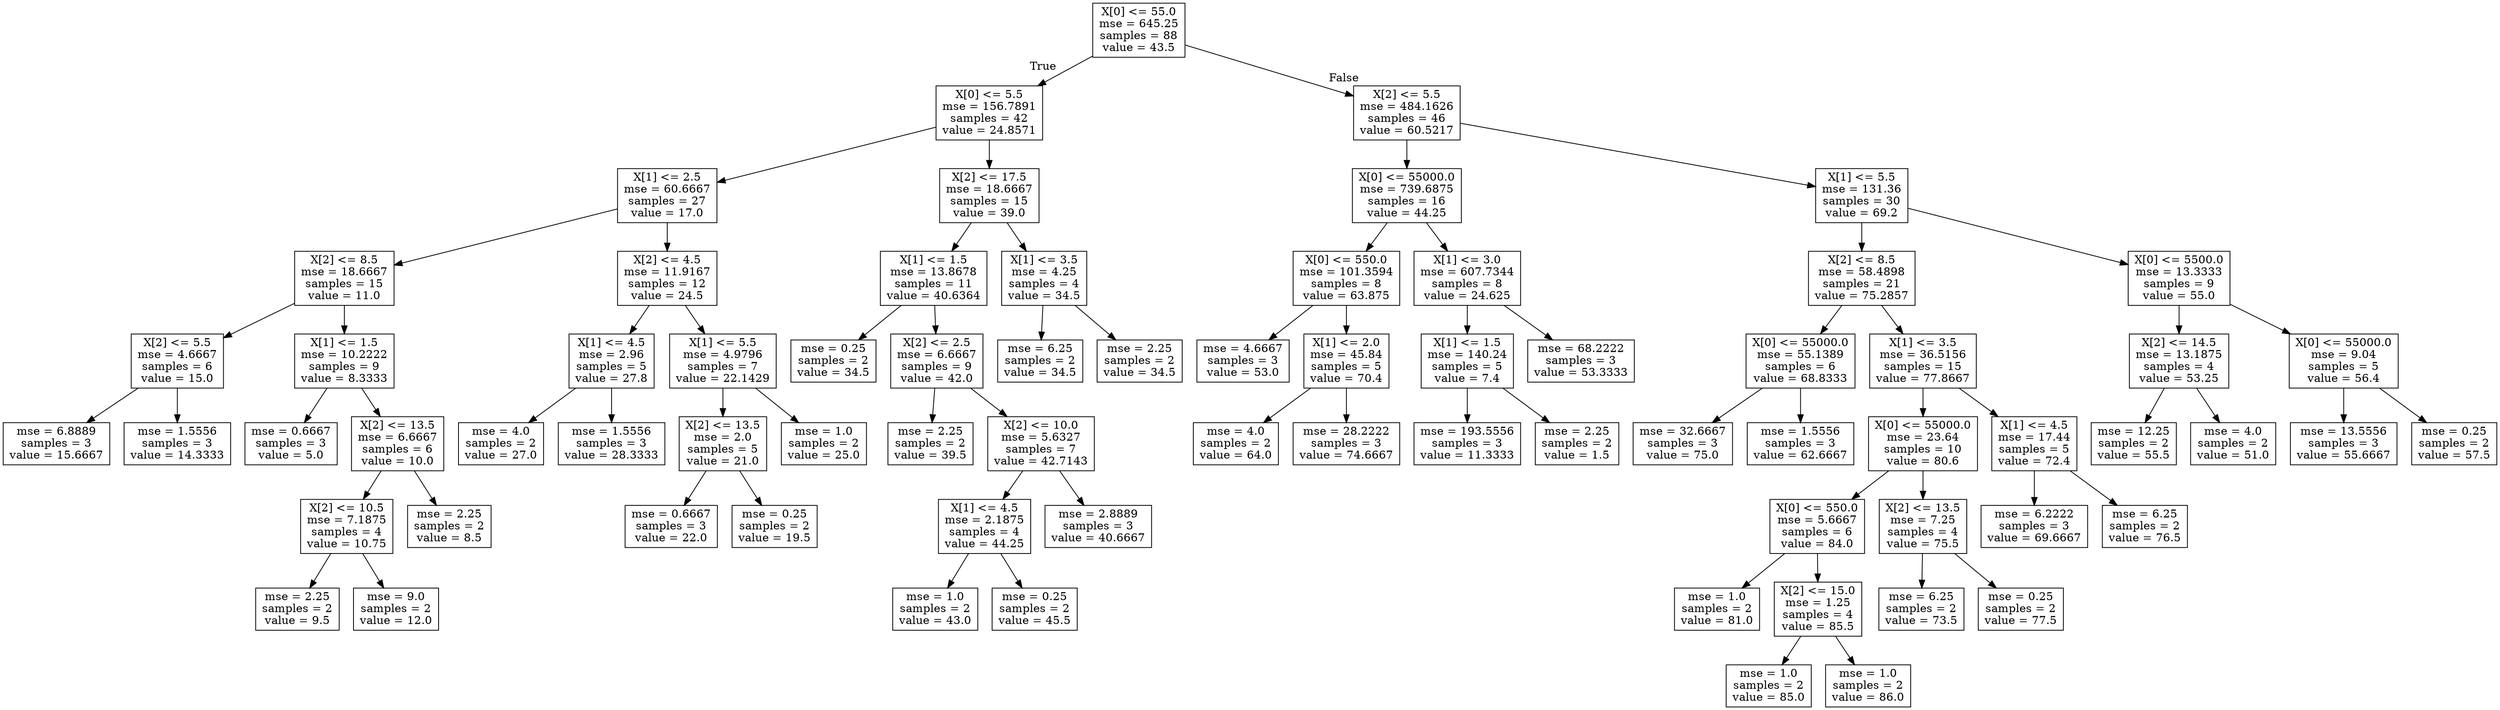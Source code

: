 digraph Tree {
node [shape=box] ;
0 [label="X[0] <= 55.0\nmse = 645.25\nsamples = 88\nvalue = 43.5"] ;
1 [label="X[0] <= 5.5\nmse = 156.7891\nsamples = 42\nvalue = 24.8571"] ;
0 -> 1 [labeldistance=2.5, labelangle=45, headlabel="True"] ;
2 [label="X[1] <= 2.5\nmse = 60.6667\nsamples = 27\nvalue = 17.0"] ;
1 -> 2 ;
3 [label="X[2] <= 8.5\nmse = 18.6667\nsamples = 15\nvalue = 11.0"] ;
2 -> 3 ;
4 [label="X[2] <= 5.5\nmse = 4.6667\nsamples = 6\nvalue = 15.0"] ;
3 -> 4 ;
5 [label="mse = 6.8889\nsamples = 3\nvalue = 15.6667"] ;
4 -> 5 ;
6 [label="mse = 1.5556\nsamples = 3\nvalue = 14.3333"] ;
4 -> 6 ;
7 [label="X[1] <= 1.5\nmse = 10.2222\nsamples = 9\nvalue = 8.3333"] ;
3 -> 7 ;
8 [label="mse = 0.6667\nsamples = 3\nvalue = 5.0"] ;
7 -> 8 ;
9 [label="X[2] <= 13.5\nmse = 6.6667\nsamples = 6\nvalue = 10.0"] ;
7 -> 9 ;
10 [label="X[2] <= 10.5\nmse = 7.1875\nsamples = 4\nvalue = 10.75"] ;
9 -> 10 ;
11 [label="mse = 2.25\nsamples = 2\nvalue = 9.5"] ;
10 -> 11 ;
12 [label="mse = 9.0\nsamples = 2\nvalue = 12.0"] ;
10 -> 12 ;
13 [label="mse = 2.25\nsamples = 2\nvalue = 8.5"] ;
9 -> 13 ;
14 [label="X[2] <= 4.5\nmse = 11.9167\nsamples = 12\nvalue = 24.5"] ;
2 -> 14 ;
15 [label="X[1] <= 4.5\nmse = 2.96\nsamples = 5\nvalue = 27.8"] ;
14 -> 15 ;
16 [label="mse = 4.0\nsamples = 2\nvalue = 27.0"] ;
15 -> 16 ;
17 [label="mse = 1.5556\nsamples = 3\nvalue = 28.3333"] ;
15 -> 17 ;
18 [label="X[1] <= 5.5\nmse = 4.9796\nsamples = 7\nvalue = 22.1429"] ;
14 -> 18 ;
19 [label="X[2] <= 13.5\nmse = 2.0\nsamples = 5\nvalue = 21.0"] ;
18 -> 19 ;
20 [label="mse = 0.6667\nsamples = 3\nvalue = 22.0"] ;
19 -> 20 ;
21 [label="mse = 0.25\nsamples = 2\nvalue = 19.5"] ;
19 -> 21 ;
22 [label="mse = 1.0\nsamples = 2\nvalue = 25.0"] ;
18 -> 22 ;
23 [label="X[2] <= 17.5\nmse = 18.6667\nsamples = 15\nvalue = 39.0"] ;
1 -> 23 ;
24 [label="X[1] <= 1.5\nmse = 13.8678\nsamples = 11\nvalue = 40.6364"] ;
23 -> 24 ;
25 [label="mse = 0.25\nsamples = 2\nvalue = 34.5"] ;
24 -> 25 ;
26 [label="X[2] <= 2.5\nmse = 6.6667\nsamples = 9\nvalue = 42.0"] ;
24 -> 26 ;
27 [label="mse = 2.25\nsamples = 2\nvalue = 39.5"] ;
26 -> 27 ;
28 [label="X[2] <= 10.0\nmse = 5.6327\nsamples = 7\nvalue = 42.7143"] ;
26 -> 28 ;
29 [label="X[1] <= 4.5\nmse = 2.1875\nsamples = 4\nvalue = 44.25"] ;
28 -> 29 ;
30 [label="mse = 1.0\nsamples = 2\nvalue = 43.0"] ;
29 -> 30 ;
31 [label="mse = 0.25\nsamples = 2\nvalue = 45.5"] ;
29 -> 31 ;
32 [label="mse = 2.8889\nsamples = 3\nvalue = 40.6667"] ;
28 -> 32 ;
33 [label="X[1] <= 3.5\nmse = 4.25\nsamples = 4\nvalue = 34.5"] ;
23 -> 33 ;
34 [label="mse = 6.25\nsamples = 2\nvalue = 34.5"] ;
33 -> 34 ;
35 [label="mse = 2.25\nsamples = 2\nvalue = 34.5"] ;
33 -> 35 ;
36 [label="X[2] <= 5.5\nmse = 484.1626\nsamples = 46\nvalue = 60.5217"] ;
0 -> 36 [labeldistance=2.5, labelangle=-45, headlabel="False"] ;
37 [label="X[0] <= 55000.0\nmse = 739.6875\nsamples = 16\nvalue = 44.25"] ;
36 -> 37 ;
38 [label="X[0] <= 550.0\nmse = 101.3594\nsamples = 8\nvalue = 63.875"] ;
37 -> 38 ;
39 [label="mse = 4.6667\nsamples = 3\nvalue = 53.0"] ;
38 -> 39 ;
40 [label="X[1] <= 2.0\nmse = 45.84\nsamples = 5\nvalue = 70.4"] ;
38 -> 40 ;
41 [label="mse = 4.0\nsamples = 2\nvalue = 64.0"] ;
40 -> 41 ;
42 [label="mse = 28.2222\nsamples = 3\nvalue = 74.6667"] ;
40 -> 42 ;
43 [label="X[1] <= 3.0\nmse = 607.7344\nsamples = 8\nvalue = 24.625"] ;
37 -> 43 ;
44 [label="X[1] <= 1.5\nmse = 140.24\nsamples = 5\nvalue = 7.4"] ;
43 -> 44 ;
45 [label="mse = 193.5556\nsamples = 3\nvalue = 11.3333"] ;
44 -> 45 ;
46 [label="mse = 2.25\nsamples = 2\nvalue = 1.5"] ;
44 -> 46 ;
47 [label="mse = 68.2222\nsamples = 3\nvalue = 53.3333"] ;
43 -> 47 ;
48 [label="X[1] <= 5.5\nmse = 131.36\nsamples = 30\nvalue = 69.2"] ;
36 -> 48 ;
49 [label="X[2] <= 8.5\nmse = 58.4898\nsamples = 21\nvalue = 75.2857"] ;
48 -> 49 ;
50 [label="X[0] <= 55000.0\nmse = 55.1389\nsamples = 6\nvalue = 68.8333"] ;
49 -> 50 ;
51 [label="mse = 32.6667\nsamples = 3\nvalue = 75.0"] ;
50 -> 51 ;
52 [label="mse = 1.5556\nsamples = 3\nvalue = 62.6667"] ;
50 -> 52 ;
53 [label="X[1] <= 3.5\nmse = 36.5156\nsamples = 15\nvalue = 77.8667"] ;
49 -> 53 ;
54 [label="X[0] <= 55000.0\nmse = 23.64\nsamples = 10\nvalue = 80.6"] ;
53 -> 54 ;
55 [label="X[0] <= 550.0\nmse = 5.6667\nsamples = 6\nvalue = 84.0"] ;
54 -> 55 ;
56 [label="mse = 1.0\nsamples = 2\nvalue = 81.0"] ;
55 -> 56 ;
57 [label="X[2] <= 15.0\nmse = 1.25\nsamples = 4\nvalue = 85.5"] ;
55 -> 57 ;
58 [label="mse = 1.0\nsamples = 2\nvalue = 85.0"] ;
57 -> 58 ;
59 [label="mse = 1.0\nsamples = 2\nvalue = 86.0"] ;
57 -> 59 ;
60 [label="X[2] <= 13.5\nmse = 7.25\nsamples = 4\nvalue = 75.5"] ;
54 -> 60 ;
61 [label="mse = 6.25\nsamples = 2\nvalue = 73.5"] ;
60 -> 61 ;
62 [label="mse = 0.25\nsamples = 2\nvalue = 77.5"] ;
60 -> 62 ;
63 [label="X[1] <= 4.5\nmse = 17.44\nsamples = 5\nvalue = 72.4"] ;
53 -> 63 ;
64 [label="mse = 6.2222\nsamples = 3\nvalue = 69.6667"] ;
63 -> 64 ;
65 [label="mse = 6.25\nsamples = 2\nvalue = 76.5"] ;
63 -> 65 ;
66 [label="X[0] <= 5500.0\nmse = 13.3333\nsamples = 9\nvalue = 55.0"] ;
48 -> 66 ;
67 [label="X[2] <= 14.5\nmse = 13.1875\nsamples = 4\nvalue = 53.25"] ;
66 -> 67 ;
68 [label="mse = 12.25\nsamples = 2\nvalue = 55.5"] ;
67 -> 68 ;
69 [label="mse = 4.0\nsamples = 2\nvalue = 51.0"] ;
67 -> 69 ;
70 [label="X[0] <= 55000.0\nmse = 9.04\nsamples = 5\nvalue = 56.4"] ;
66 -> 70 ;
71 [label="mse = 13.5556\nsamples = 3\nvalue = 55.6667"] ;
70 -> 71 ;
72 [label="mse = 0.25\nsamples = 2\nvalue = 57.5"] ;
70 -> 72 ;
}